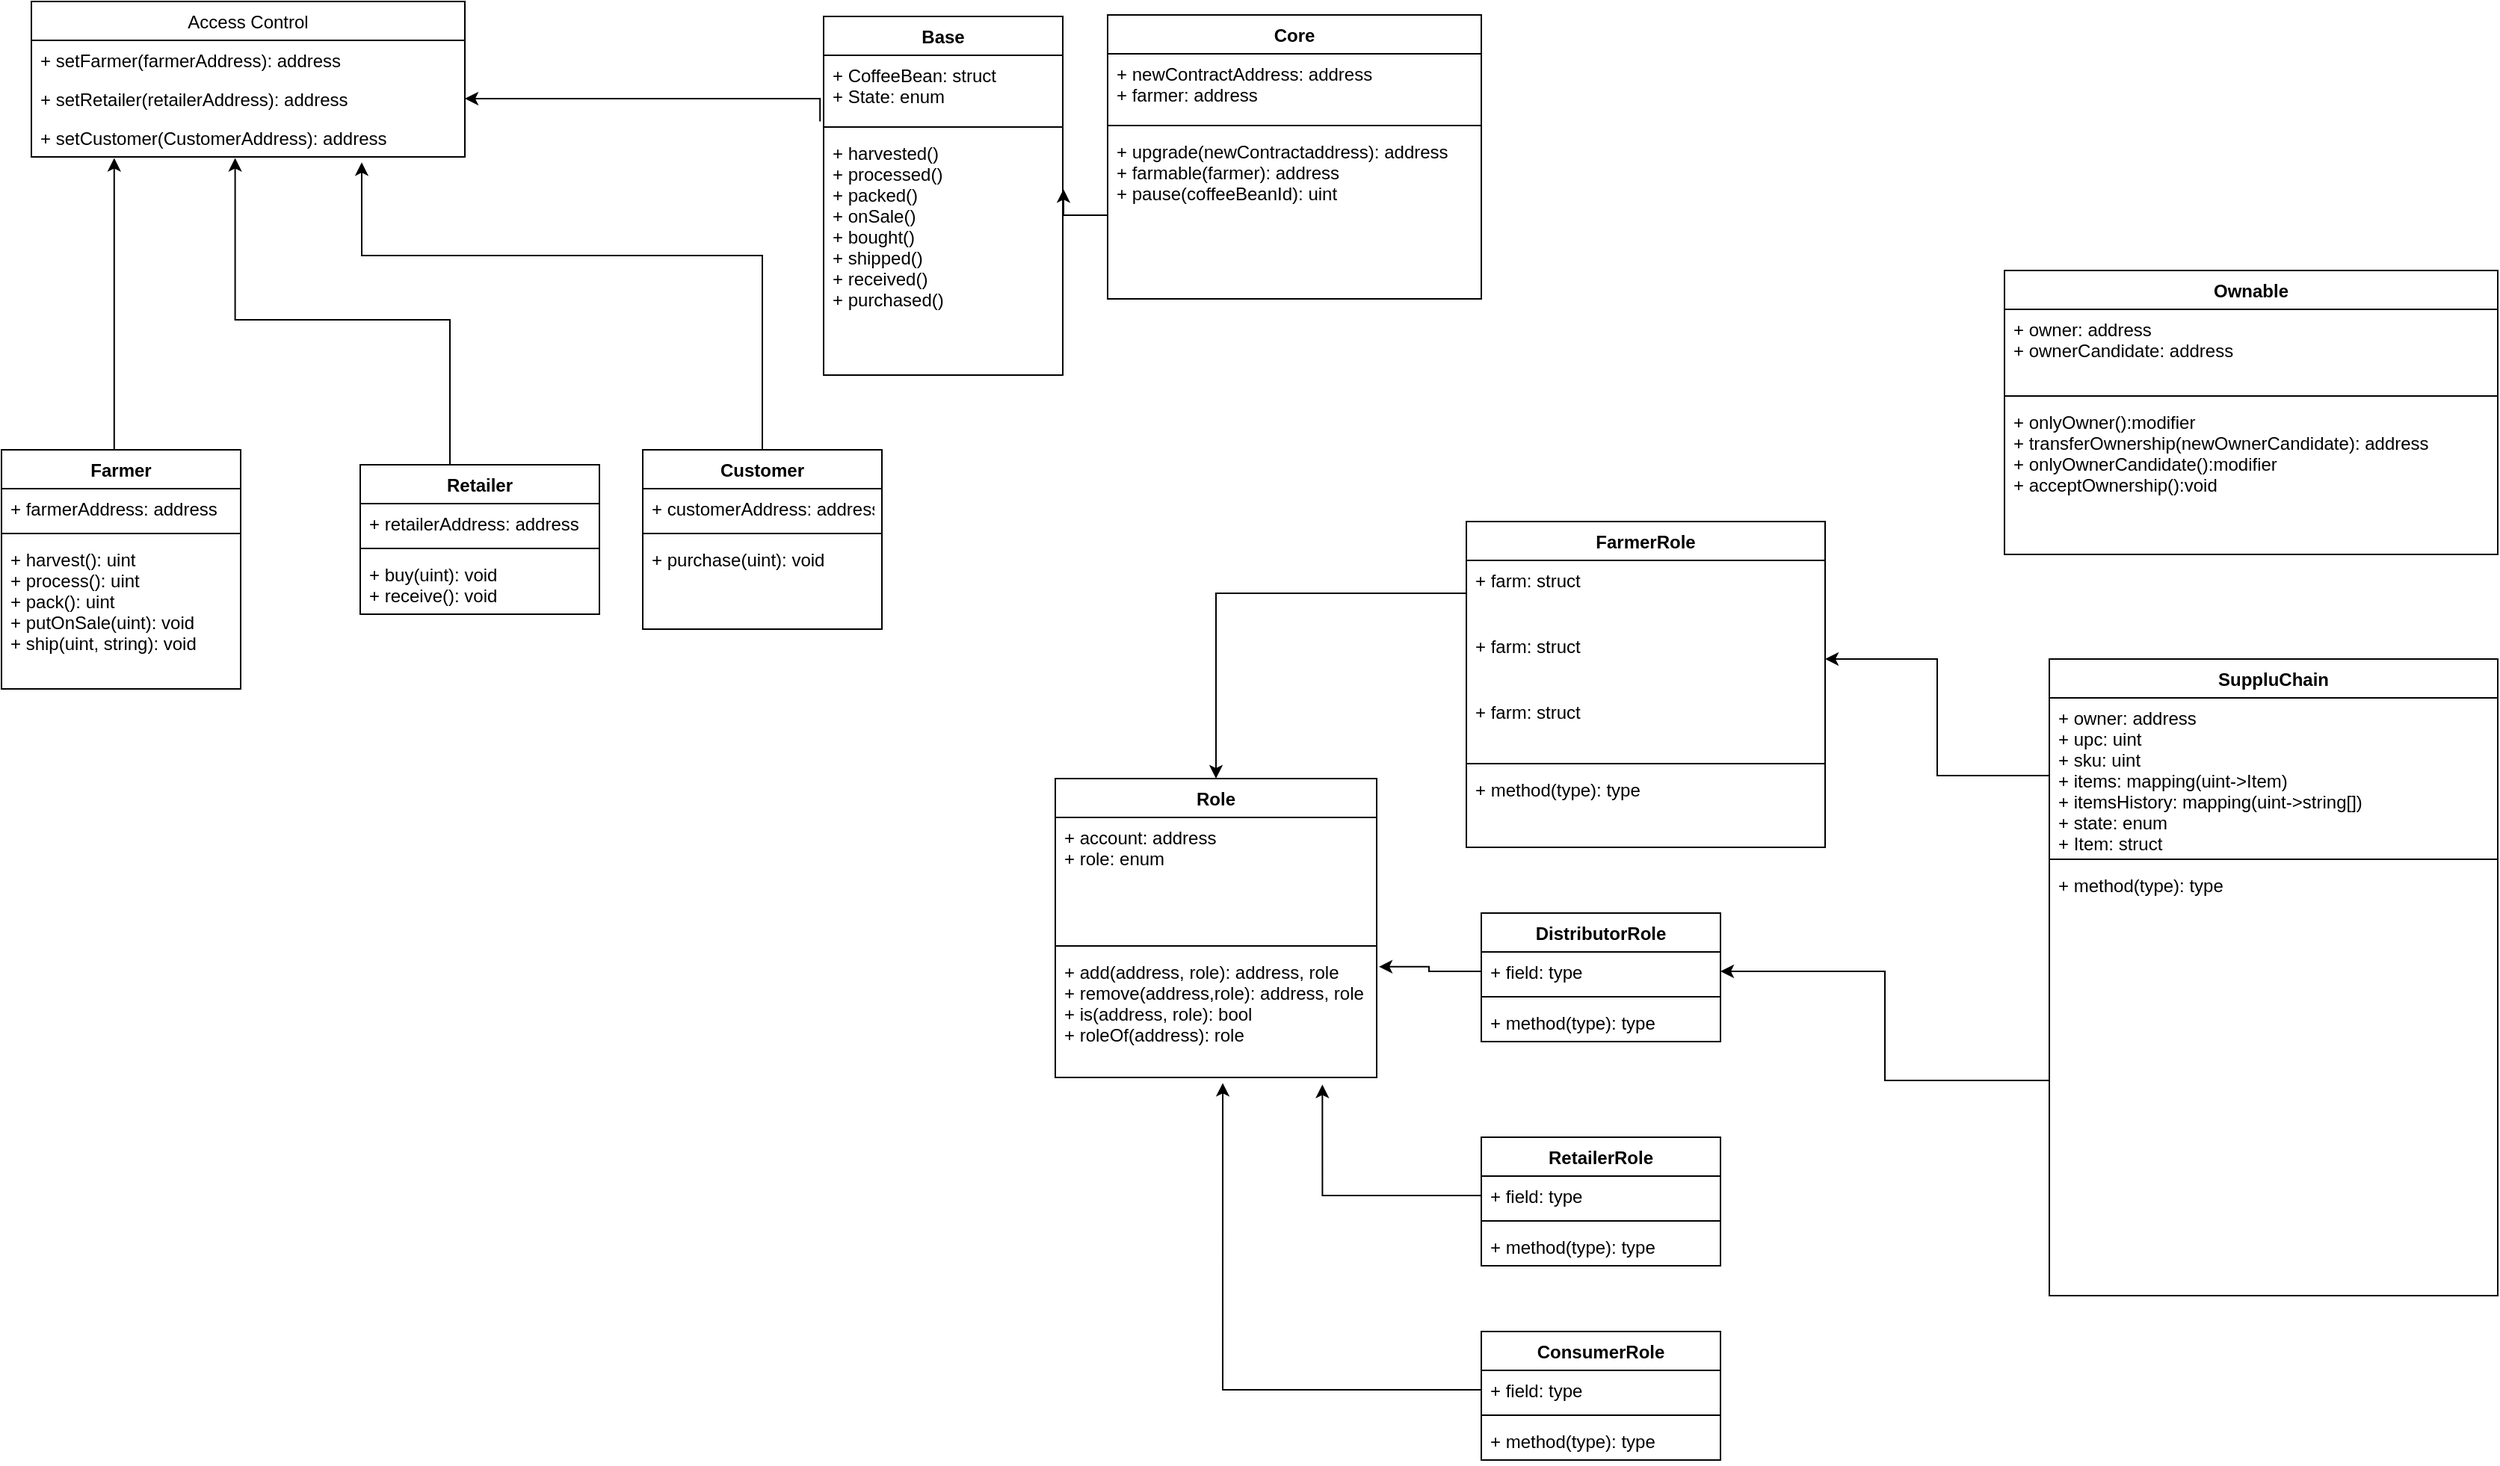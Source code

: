 <mxfile version="12.5.6" type="github">
  <diagram id="1-QwToqLwwmoLSdtNH_Y" name="Page-1">
    <mxGraphModel dx="1632" dy="437" grid="1" gridSize="10" guides="1" tooltips="1" connect="1" arrows="1" fold="1" page="1" pageScale="1" pageWidth="850" pageHeight="1100" math="0" shadow="0">
      <root>
        <mxCell id="0"/>
        <mxCell id="1" parent="0"/>
        <mxCell id="cZJW53DGWl8GTpxbofNE-18" value="Access Control" style="swimlane;fontStyle=0;childLayout=stackLayout;horizontal=1;startSize=26;fillColor=none;horizontalStack=0;resizeParent=1;resizeParentMax=0;resizeLast=0;collapsible=1;marginBottom=0;" parent="1" vertex="1">
          <mxGeometry x="-800" y="30" width="290" height="104" as="geometry"/>
        </mxCell>
        <mxCell id="cZJW53DGWl8GTpxbofNE-19" value="+ setFarmer(farmerAddress): address" style="text;strokeColor=none;fillColor=none;align=left;verticalAlign=top;spacingLeft=4;spacingRight=4;overflow=hidden;rotatable=0;points=[[0,0.5],[1,0.5]];portConstraint=eastwest;" parent="cZJW53DGWl8GTpxbofNE-18" vertex="1">
          <mxGeometry y="26" width="290" height="26" as="geometry"/>
        </mxCell>
        <mxCell id="cZJW53DGWl8GTpxbofNE-20" value="+ setRetailer(retailerAddress): address" style="text;strokeColor=none;fillColor=none;align=left;verticalAlign=top;spacingLeft=4;spacingRight=4;overflow=hidden;rotatable=0;points=[[0,0.5],[1,0.5]];portConstraint=eastwest;" parent="cZJW53DGWl8GTpxbofNE-18" vertex="1">
          <mxGeometry y="52" width="290" height="26" as="geometry"/>
        </mxCell>
        <mxCell id="cZJW53DGWl8GTpxbofNE-21" value="+ setCustomer(CustomerAddress): address" style="text;strokeColor=none;fillColor=none;align=left;verticalAlign=top;spacingLeft=4;spacingRight=4;overflow=hidden;rotatable=0;points=[[0,0.5],[1,0.5]];portConstraint=eastwest;" parent="cZJW53DGWl8GTpxbofNE-18" vertex="1">
          <mxGeometry y="78" width="290" height="26" as="geometry"/>
        </mxCell>
        <mxCell id="cZJW53DGWl8GTpxbofNE-37" style="edgeStyle=orthogonalEdgeStyle;rounded=0;orthogonalLoop=1;jettySize=auto;html=1;entryX=0.191;entryY=1.029;entryDx=0;entryDy=0;entryPerimeter=0;exitX=0.5;exitY=0;exitDx=0;exitDy=0;" parent="1" source="cZJW53DGWl8GTpxbofNE-38" target="cZJW53DGWl8GTpxbofNE-21" edge="1">
          <mxGeometry relative="1" as="geometry">
            <mxPoint x="-690" y="341" as="sourcePoint"/>
            <Array as="points">
              <mxPoint x="-740" y="341"/>
              <mxPoint x="-745" y="341"/>
            </Array>
          </mxGeometry>
        </mxCell>
        <mxCell id="cZJW53DGWl8GTpxbofNE-35" style="edgeStyle=orthogonalEdgeStyle;rounded=0;orthogonalLoop=1;jettySize=auto;html=1;exitX=0.5;exitY=0;exitDx=0;exitDy=0;entryX=0.47;entryY=1.029;entryDx=0;entryDy=0;entryPerimeter=0;" parent="1" source="cZJW53DGWl8GTpxbofNE-46" target="cZJW53DGWl8GTpxbofNE-21" edge="1">
          <mxGeometry relative="1" as="geometry">
            <mxPoint x="-449.824" y="352.059" as="sourcePoint"/>
            <Array as="points">
              <mxPoint x="-500" y="352"/>
              <mxPoint x="-520" y="352"/>
              <mxPoint x="-520" y="243"/>
              <mxPoint x="-664" y="243"/>
            </Array>
          </mxGeometry>
        </mxCell>
        <mxCell id="cZJW53DGWl8GTpxbofNE-38" value="Farmer" style="swimlane;fontStyle=1;align=center;verticalAlign=top;childLayout=stackLayout;horizontal=1;startSize=26;horizontalStack=0;resizeParent=1;resizeParentMax=0;resizeLast=0;collapsible=1;marginBottom=0;" parent="1" vertex="1">
          <mxGeometry x="-820" y="330" width="160" height="160" as="geometry"/>
        </mxCell>
        <mxCell id="cZJW53DGWl8GTpxbofNE-39" value="+ farmerAddress: address" style="text;strokeColor=none;fillColor=none;align=left;verticalAlign=top;spacingLeft=4;spacingRight=4;overflow=hidden;rotatable=0;points=[[0,0.5],[1,0.5]];portConstraint=eastwest;" parent="cZJW53DGWl8GTpxbofNE-38" vertex="1">
          <mxGeometry y="26" width="160" height="26" as="geometry"/>
        </mxCell>
        <mxCell id="cZJW53DGWl8GTpxbofNE-40" value="" style="line;strokeWidth=1;fillColor=none;align=left;verticalAlign=middle;spacingTop=-1;spacingLeft=3;spacingRight=3;rotatable=0;labelPosition=right;points=[];portConstraint=eastwest;" parent="cZJW53DGWl8GTpxbofNE-38" vertex="1">
          <mxGeometry y="52" width="160" height="8" as="geometry"/>
        </mxCell>
        <mxCell id="cZJW53DGWl8GTpxbofNE-41" value="+ harvest(): uint&#xa;+ process(): uint&#xa;+ pack(): uint&#xa;+ putOnSale(uint): void &#xa;+ ship(uint, string): void" style="text;strokeColor=none;fillColor=none;align=left;verticalAlign=top;spacingLeft=4;spacingRight=4;overflow=hidden;rotatable=0;points=[[0,0.5],[1,0.5]];portConstraint=eastwest;" parent="cZJW53DGWl8GTpxbofNE-38" vertex="1">
          <mxGeometry y="60" width="160" height="100" as="geometry"/>
        </mxCell>
        <mxCell id="cZJW53DGWl8GTpxbofNE-54" value="" style="edgeStyle=orthogonalEdgeStyle;rounded=0;orthogonalLoop=1;jettySize=auto;html=1;entryX=0.762;entryY=1.138;entryDx=0;entryDy=0;entryPerimeter=0;exitX=0.5;exitY=0;exitDx=0;exitDy=0;" parent="1" source="cZJW53DGWl8GTpxbofNE-42" target="cZJW53DGWl8GTpxbofNE-21" edge="1">
          <mxGeometry relative="1" as="geometry">
            <mxPoint x="-200" y="272.0" as="targetPoint"/>
            <Array as="points">
              <mxPoint x="-311" y="200"/>
              <mxPoint x="-579" y="200"/>
            </Array>
          </mxGeometry>
        </mxCell>
        <mxCell id="cZJW53DGWl8GTpxbofNE-42" value="Customer" style="swimlane;fontStyle=1;align=center;verticalAlign=top;childLayout=stackLayout;horizontal=1;startSize=26;horizontalStack=0;resizeParent=1;resizeParentMax=0;resizeLast=0;collapsible=1;marginBottom=0;" parent="1" vertex="1">
          <mxGeometry x="-391" y="330" width="160" height="120" as="geometry"/>
        </mxCell>
        <mxCell id="cZJW53DGWl8GTpxbofNE-43" value="+ customerAddress: address" style="text;strokeColor=none;fillColor=none;align=left;verticalAlign=top;spacingLeft=4;spacingRight=4;overflow=hidden;rotatable=0;points=[[0,0.5],[1,0.5]];portConstraint=eastwest;" parent="cZJW53DGWl8GTpxbofNE-42" vertex="1">
          <mxGeometry y="26" width="160" height="26" as="geometry"/>
        </mxCell>
        <mxCell id="cZJW53DGWl8GTpxbofNE-44" value="" style="line;strokeWidth=1;fillColor=none;align=left;verticalAlign=middle;spacingTop=-1;spacingLeft=3;spacingRight=3;rotatable=0;labelPosition=right;points=[];portConstraint=eastwest;" parent="cZJW53DGWl8GTpxbofNE-42" vertex="1">
          <mxGeometry y="52" width="160" height="8" as="geometry"/>
        </mxCell>
        <mxCell id="cZJW53DGWl8GTpxbofNE-45" value="+ purchase(uint): void" style="text;strokeColor=none;fillColor=none;align=left;verticalAlign=top;spacingLeft=4;spacingRight=4;overflow=hidden;rotatable=0;points=[[0,0.5],[1,0.5]];portConstraint=eastwest;" parent="cZJW53DGWl8GTpxbofNE-42" vertex="1">
          <mxGeometry y="60" width="160" height="60" as="geometry"/>
        </mxCell>
        <mxCell id="cZJW53DGWl8GTpxbofNE-46" value="Retailer" style="swimlane;fontStyle=1;align=center;verticalAlign=top;childLayout=stackLayout;horizontal=1;startSize=26;horizontalStack=0;resizeParent=1;resizeParentMax=0;resizeLast=0;collapsible=1;marginBottom=0;" parent="1" vertex="1">
          <mxGeometry x="-580" y="340" width="160" height="100" as="geometry"/>
        </mxCell>
        <mxCell id="cZJW53DGWl8GTpxbofNE-47" value="+ retailerAddress: address" style="text;strokeColor=none;fillColor=none;align=left;verticalAlign=top;spacingLeft=4;spacingRight=4;overflow=hidden;rotatable=0;points=[[0,0.5],[1,0.5]];portConstraint=eastwest;" parent="cZJW53DGWl8GTpxbofNE-46" vertex="1">
          <mxGeometry y="26" width="160" height="26" as="geometry"/>
        </mxCell>
        <mxCell id="cZJW53DGWl8GTpxbofNE-48" value="" style="line;strokeWidth=1;fillColor=none;align=left;verticalAlign=middle;spacingTop=-1;spacingLeft=3;spacingRight=3;rotatable=0;labelPosition=right;points=[];portConstraint=eastwest;" parent="cZJW53DGWl8GTpxbofNE-46" vertex="1">
          <mxGeometry y="52" width="160" height="8" as="geometry"/>
        </mxCell>
        <mxCell id="cZJW53DGWl8GTpxbofNE-49" value="+ buy(uint): void&#xa;+ receive(): void" style="text;strokeColor=none;fillColor=none;align=left;verticalAlign=top;spacingLeft=4;spacingRight=4;overflow=hidden;rotatable=0;points=[[0,0.5],[1,0.5]];portConstraint=eastwest;" parent="cZJW53DGWl8GTpxbofNE-46" vertex="1">
          <mxGeometry y="60" width="160" height="40" as="geometry"/>
        </mxCell>
        <mxCell id="cZJW53DGWl8GTpxbofNE-55" value="Base" style="swimlane;fontStyle=1;align=center;verticalAlign=top;childLayout=stackLayout;horizontal=1;startSize=26;horizontalStack=0;resizeParent=1;resizeParentMax=0;resizeLast=0;collapsible=1;marginBottom=0;" parent="1" vertex="1">
          <mxGeometry x="-270" y="40" width="160" height="240" as="geometry"/>
        </mxCell>
        <mxCell id="cZJW53DGWl8GTpxbofNE-56" value="+ CoffeeBean: struct&#xa;+ State: enum" style="text;strokeColor=none;fillColor=none;align=left;verticalAlign=top;spacingLeft=4;spacingRight=4;overflow=hidden;rotatable=0;points=[[0,0.5],[1,0.5]];portConstraint=eastwest;" parent="cZJW53DGWl8GTpxbofNE-55" vertex="1">
          <mxGeometry y="26" width="160" height="44" as="geometry"/>
        </mxCell>
        <mxCell id="cZJW53DGWl8GTpxbofNE-57" value="" style="line;strokeWidth=1;fillColor=none;align=left;verticalAlign=middle;spacingTop=-1;spacingLeft=3;spacingRight=3;rotatable=0;labelPosition=right;points=[];portConstraint=eastwest;" parent="cZJW53DGWl8GTpxbofNE-55" vertex="1">
          <mxGeometry y="70" width="160" height="8" as="geometry"/>
        </mxCell>
        <mxCell id="cZJW53DGWl8GTpxbofNE-58" value="+ harvested()&#xa;+ processed()&#xa;+ packed()&#xa;+ onSale()&#xa;+ bought()&#xa;+ shipped()&#xa;+ received()&#xa;+ purchased()" style="text;strokeColor=none;fillColor=none;align=left;verticalAlign=top;spacingLeft=4;spacingRight=4;overflow=hidden;rotatable=0;points=[[0,0.5],[1,0.5]];portConstraint=eastwest;" parent="cZJW53DGWl8GTpxbofNE-55" vertex="1">
          <mxGeometry y="78" width="160" height="162" as="geometry"/>
        </mxCell>
        <mxCell id="cZJW53DGWl8GTpxbofNE-59" value="Core" style="swimlane;fontStyle=1;align=center;verticalAlign=top;childLayout=stackLayout;horizontal=1;startSize=26;horizontalStack=0;resizeParent=1;resizeParentMax=0;resizeLast=0;collapsible=1;marginBottom=0;" parent="1" vertex="1">
          <mxGeometry x="-80" y="39" width="250" height="190" as="geometry"/>
        </mxCell>
        <mxCell id="cZJW53DGWl8GTpxbofNE-60" value="+ newContractAddress: address&#xa;+ farmer: address" style="text;strokeColor=none;fillColor=none;align=left;verticalAlign=top;spacingLeft=4;spacingRight=4;overflow=hidden;rotatable=0;points=[[0,0.5],[1,0.5]];portConstraint=eastwest;" parent="cZJW53DGWl8GTpxbofNE-59" vertex="1">
          <mxGeometry y="26" width="250" height="44" as="geometry"/>
        </mxCell>
        <mxCell id="cZJW53DGWl8GTpxbofNE-61" value="" style="line;strokeWidth=1;fillColor=none;align=left;verticalAlign=middle;spacingTop=-1;spacingLeft=3;spacingRight=3;rotatable=0;labelPosition=right;points=[];portConstraint=eastwest;" parent="cZJW53DGWl8GTpxbofNE-59" vertex="1">
          <mxGeometry y="70" width="250" height="8" as="geometry"/>
        </mxCell>
        <mxCell id="cZJW53DGWl8GTpxbofNE-62" value="+ upgrade(newContractaddress): address&#xa;+ farmable(farmer): address&#xa;+ pause(coffeeBeanId): uint" style="text;strokeColor=none;fillColor=none;align=left;verticalAlign=top;spacingLeft=4;spacingRight=4;overflow=hidden;rotatable=0;points=[[0,0.5],[1,0.5]];portConstraint=eastwest;" parent="cZJW53DGWl8GTpxbofNE-59" vertex="1">
          <mxGeometry y="78" width="250" height="112" as="geometry"/>
        </mxCell>
        <mxCell id="cZJW53DGWl8GTpxbofNE-64" style="edgeStyle=orthogonalEdgeStyle;rounded=0;orthogonalLoop=1;jettySize=auto;html=1;exitX=-0.015;exitY=1.005;exitDx=0;exitDy=0;entryX=1;entryY=0.5;entryDx=0;entryDy=0;exitPerimeter=0;" parent="1" source="cZJW53DGWl8GTpxbofNE-56" target="cZJW53DGWl8GTpxbofNE-20" edge="1">
          <mxGeometry relative="1" as="geometry">
            <Array as="points">
              <mxPoint x="-272" y="95"/>
            </Array>
          </mxGeometry>
        </mxCell>
        <mxCell id="cZJW53DGWl8GTpxbofNE-67" style="edgeStyle=orthogonalEdgeStyle;rounded=0;orthogonalLoop=1;jettySize=auto;html=1;exitX=0;exitY=0.5;exitDx=0;exitDy=0;entryX=1.003;entryY=0.232;entryDx=0;entryDy=0;entryPerimeter=0;" parent="1" source="cZJW53DGWl8GTpxbofNE-62" target="cZJW53DGWl8GTpxbofNE-58" edge="1">
          <mxGeometry relative="1" as="geometry"/>
        </mxCell>
        <mxCell id="cZJW53DGWl8GTpxbofNE-68" value="SuppluChain" style="swimlane;fontStyle=1;align=center;verticalAlign=top;childLayout=stackLayout;horizontal=1;startSize=26;horizontalStack=0;resizeParent=1;resizeParentMax=0;resizeLast=0;collapsible=1;marginBottom=0;" parent="1" vertex="1">
          <mxGeometry x="550" y="470" width="300" height="426" as="geometry"/>
        </mxCell>
        <mxCell id="cZJW53DGWl8GTpxbofNE-69" value="+ owner: address&#xa;+ upc: uint&#xa;+ sku: uint&#xa;+ items: mapping(uint-&gt;Item)&#xa;+ itemsHistory: mapping(uint-&gt;string[])&#xa;+ state: enum&#xa;+ Item: struct" style="text;strokeColor=none;fillColor=none;align=left;verticalAlign=top;spacingLeft=4;spacingRight=4;overflow=hidden;rotatable=0;points=[[0,0.5],[1,0.5]];portConstraint=eastwest;" parent="cZJW53DGWl8GTpxbofNE-68" vertex="1">
          <mxGeometry y="26" width="300" height="104" as="geometry"/>
        </mxCell>
        <mxCell id="cZJW53DGWl8GTpxbofNE-70" value="" style="line;strokeWidth=1;fillColor=none;align=left;verticalAlign=middle;spacingTop=-1;spacingLeft=3;spacingRight=3;rotatable=0;labelPosition=right;points=[];portConstraint=eastwest;" parent="cZJW53DGWl8GTpxbofNE-68" vertex="1">
          <mxGeometry y="130" width="300" height="8" as="geometry"/>
        </mxCell>
        <mxCell id="cZJW53DGWl8GTpxbofNE-71" value="+ method(type): type" style="text;strokeColor=none;fillColor=none;align=left;verticalAlign=top;spacingLeft=4;spacingRight=4;overflow=hidden;rotatable=0;points=[[0,0.5],[1,0.5]];portConstraint=eastwest;" parent="cZJW53DGWl8GTpxbofNE-68" vertex="1">
          <mxGeometry y="138" width="300" height="288" as="geometry"/>
        </mxCell>
        <mxCell id="cZJW53DGWl8GTpxbofNE-72" value="Ownable" style="swimlane;fontStyle=1;align=center;verticalAlign=top;childLayout=stackLayout;horizontal=1;startSize=26;horizontalStack=0;resizeParent=1;resizeParentMax=0;resizeLast=0;collapsible=1;marginBottom=0;" parent="1" vertex="1">
          <mxGeometry x="520" y="210" width="330" height="190" as="geometry"/>
        </mxCell>
        <mxCell id="cZJW53DGWl8GTpxbofNE-73" value="+ owner: address&#xa;+ ownerCandidate: address" style="text;strokeColor=none;fillColor=none;align=left;verticalAlign=top;spacingLeft=4;spacingRight=4;overflow=hidden;rotatable=0;points=[[0,0.5],[1,0.5]];portConstraint=eastwest;" parent="cZJW53DGWl8GTpxbofNE-72" vertex="1">
          <mxGeometry y="26" width="330" height="54" as="geometry"/>
        </mxCell>
        <mxCell id="cZJW53DGWl8GTpxbofNE-74" value="" style="line;strokeWidth=1;fillColor=none;align=left;verticalAlign=middle;spacingTop=-1;spacingLeft=3;spacingRight=3;rotatable=0;labelPosition=right;points=[];portConstraint=eastwest;" parent="cZJW53DGWl8GTpxbofNE-72" vertex="1">
          <mxGeometry y="80" width="330" height="8" as="geometry"/>
        </mxCell>
        <mxCell id="cZJW53DGWl8GTpxbofNE-75" value="+ onlyOwner():modifier&#xa;+ transferOwnership(newOwnerCandidate): address&#xa;+ onlyOwnerCandidate():modifier&#xa;+ acceptOwnership():void" style="text;strokeColor=none;fillColor=none;align=left;verticalAlign=top;spacingLeft=4;spacingRight=4;overflow=hidden;rotatable=0;points=[[0,0.5],[1,0.5]];portConstraint=eastwest;" parent="cZJW53DGWl8GTpxbofNE-72" vertex="1">
          <mxGeometry y="88" width="330" height="102" as="geometry"/>
        </mxCell>
        <mxCell id="cZJW53DGWl8GTpxbofNE-76" value="FarmerRole" style="swimlane;fontStyle=1;align=center;verticalAlign=top;childLayout=stackLayout;horizontal=1;startSize=26;horizontalStack=0;resizeParent=1;resizeParentMax=0;resizeLast=0;collapsible=1;marginBottom=0;" parent="1" vertex="1">
          <mxGeometry x="160" y="378" width="240" height="218" as="geometry"/>
        </mxCell>
        <mxCell id="rFHjo2UkezKKDb8SPABH-2" value="+ farm: struct" style="text;strokeColor=none;fillColor=none;align=left;verticalAlign=top;spacingLeft=4;spacingRight=4;overflow=hidden;rotatable=0;points=[[0,0.5],[1,0.5]];portConstraint=eastwest;" parent="cZJW53DGWl8GTpxbofNE-76" vertex="1">
          <mxGeometry y="26" width="240" height="44" as="geometry"/>
        </mxCell>
        <mxCell id="rFHjo2UkezKKDb8SPABH-1" value="+ farm: struct" style="text;strokeColor=none;fillColor=none;align=left;verticalAlign=top;spacingLeft=4;spacingRight=4;overflow=hidden;rotatable=0;points=[[0,0.5],[1,0.5]];portConstraint=eastwest;" parent="cZJW53DGWl8GTpxbofNE-76" vertex="1">
          <mxGeometry y="70" width="240" height="44" as="geometry"/>
        </mxCell>
        <mxCell id="cZJW53DGWl8GTpxbofNE-77" value="+ farm: struct" style="text;strokeColor=none;fillColor=none;align=left;verticalAlign=top;spacingLeft=4;spacingRight=4;overflow=hidden;rotatable=0;points=[[0,0.5],[1,0.5]];portConstraint=eastwest;" parent="cZJW53DGWl8GTpxbofNE-76" vertex="1">
          <mxGeometry y="114" width="240" height="44" as="geometry"/>
        </mxCell>
        <mxCell id="cZJW53DGWl8GTpxbofNE-78" value="" style="line;strokeWidth=1;fillColor=none;align=left;verticalAlign=middle;spacingTop=-1;spacingLeft=3;spacingRight=3;rotatable=0;labelPosition=right;points=[];portConstraint=eastwest;" parent="cZJW53DGWl8GTpxbofNE-76" vertex="1">
          <mxGeometry y="158" width="240" height="8" as="geometry"/>
        </mxCell>
        <mxCell id="cZJW53DGWl8GTpxbofNE-79" value="+ method(type): type" style="text;strokeColor=none;fillColor=none;align=left;verticalAlign=top;spacingLeft=4;spacingRight=4;overflow=hidden;rotatable=0;points=[[0,0.5],[1,0.5]];portConstraint=eastwest;" parent="cZJW53DGWl8GTpxbofNE-76" vertex="1">
          <mxGeometry y="166" width="240" height="52" as="geometry"/>
        </mxCell>
        <mxCell id="cZJW53DGWl8GTpxbofNE-80" value="DistributorRole" style="swimlane;fontStyle=1;align=center;verticalAlign=top;childLayout=stackLayout;horizontal=1;startSize=26;horizontalStack=0;resizeParent=1;resizeParentMax=0;resizeLast=0;collapsible=1;marginBottom=0;" parent="1" vertex="1">
          <mxGeometry x="170" y="640" width="160" height="86" as="geometry"/>
        </mxCell>
        <mxCell id="cZJW53DGWl8GTpxbofNE-81" value="+ field: type" style="text;strokeColor=none;fillColor=none;align=left;verticalAlign=top;spacingLeft=4;spacingRight=4;overflow=hidden;rotatable=0;points=[[0,0.5],[1,0.5]];portConstraint=eastwest;" parent="cZJW53DGWl8GTpxbofNE-80" vertex="1">
          <mxGeometry y="26" width="160" height="26" as="geometry"/>
        </mxCell>
        <mxCell id="cZJW53DGWl8GTpxbofNE-82" value="" style="line;strokeWidth=1;fillColor=none;align=left;verticalAlign=middle;spacingTop=-1;spacingLeft=3;spacingRight=3;rotatable=0;labelPosition=right;points=[];portConstraint=eastwest;" parent="cZJW53DGWl8GTpxbofNE-80" vertex="1">
          <mxGeometry y="52" width="160" height="8" as="geometry"/>
        </mxCell>
        <mxCell id="cZJW53DGWl8GTpxbofNE-83" value="+ method(type): type" style="text;strokeColor=none;fillColor=none;align=left;verticalAlign=top;spacingLeft=4;spacingRight=4;overflow=hidden;rotatable=0;points=[[0,0.5],[1,0.5]];portConstraint=eastwest;" parent="cZJW53DGWl8GTpxbofNE-80" vertex="1">
          <mxGeometry y="60" width="160" height="26" as="geometry"/>
        </mxCell>
        <mxCell id="cZJW53DGWl8GTpxbofNE-84" value="RetailerRole" style="swimlane;fontStyle=1;align=center;verticalAlign=top;childLayout=stackLayout;horizontal=1;startSize=26;horizontalStack=0;resizeParent=1;resizeParentMax=0;resizeLast=0;collapsible=1;marginBottom=0;" parent="1" vertex="1">
          <mxGeometry x="170" y="790" width="160" height="86" as="geometry"/>
        </mxCell>
        <mxCell id="cZJW53DGWl8GTpxbofNE-85" value="+ field: type" style="text;strokeColor=none;fillColor=none;align=left;verticalAlign=top;spacingLeft=4;spacingRight=4;overflow=hidden;rotatable=0;points=[[0,0.5],[1,0.5]];portConstraint=eastwest;" parent="cZJW53DGWl8GTpxbofNE-84" vertex="1">
          <mxGeometry y="26" width="160" height="26" as="geometry"/>
        </mxCell>
        <mxCell id="cZJW53DGWl8GTpxbofNE-86" value="" style="line;strokeWidth=1;fillColor=none;align=left;verticalAlign=middle;spacingTop=-1;spacingLeft=3;spacingRight=3;rotatable=0;labelPosition=right;points=[];portConstraint=eastwest;" parent="cZJW53DGWl8GTpxbofNE-84" vertex="1">
          <mxGeometry y="52" width="160" height="8" as="geometry"/>
        </mxCell>
        <mxCell id="cZJW53DGWl8GTpxbofNE-87" value="+ method(type): type" style="text;strokeColor=none;fillColor=none;align=left;verticalAlign=top;spacingLeft=4;spacingRight=4;overflow=hidden;rotatable=0;points=[[0,0.5],[1,0.5]];portConstraint=eastwest;" parent="cZJW53DGWl8GTpxbofNE-84" vertex="1">
          <mxGeometry y="60" width="160" height="26" as="geometry"/>
        </mxCell>
        <mxCell id="cZJW53DGWl8GTpxbofNE-88" value="ConsumerRole" style="swimlane;fontStyle=1;align=center;verticalAlign=top;childLayout=stackLayout;horizontal=1;startSize=26;horizontalStack=0;resizeParent=1;resizeParentMax=0;resizeLast=0;collapsible=1;marginBottom=0;" parent="1" vertex="1">
          <mxGeometry x="170" y="920" width="160" height="86" as="geometry"/>
        </mxCell>
        <mxCell id="cZJW53DGWl8GTpxbofNE-89" value="+ field: type" style="text;strokeColor=none;fillColor=none;align=left;verticalAlign=top;spacingLeft=4;spacingRight=4;overflow=hidden;rotatable=0;points=[[0,0.5],[1,0.5]];portConstraint=eastwest;" parent="cZJW53DGWl8GTpxbofNE-88" vertex="1">
          <mxGeometry y="26" width="160" height="26" as="geometry"/>
        </mxCell>
        <mxCell id="cZJW53DGWl8GTpxbofNE-90" value="" style="line;strokeWidth=1;fillColor=none;align=left;verticalAlign=middle;spacingTop=-1;spacingLeft=3;spacingRight=3;rotatable=0;labelPosition=right;points=[];portConstraint=eastwest;" parent="cZJW53DGWl8GTpxbofNE-88" vertex="1">
          <mxGeometry y="52" width="160" height="8" as="geometry"/>
        </mxCell>
        <mxCell id="cZJW53DGWl8GTpxbofNE-91" value="+ method(type): type" style="text;strokeColor=none;fillColor=none;align=left;verticalAlign=top;spacingLeft=4;spacingRight=4;overflow=hidden;rotatable=0;points=[[0,0.5],[1,0.5]];portConstraint=eastwest;" parent="cZJW53DGWl8GTpxbofNE-88" vertex="1">
          <mxGeometry y="60" width="160" height="26" as="geometry"/>
        </mxCell>
        <mxCell id="cZJW53DGWl8GTpxbofNE-92" value="Role" style="swimlane;fontStyle=1;align=center;verticalAlign=top;childLayout=stackLayout;horizontal=1;startSize=26;horizontalStack=0;resizeParent=1;resizeParentMax=0;resizeLast=0;collapsible=1;marginBottom=0;" parent="1" vertex="1">
          <mxGeometry x="-115" y="550" width="215" height="200" as="geometry"/>
        </mxCell>
        <mxCell id="cZJW53DGWl8GTpxbofNE-93" value="+ account: address&#xa;+ role: enum" style="text;strokeColor=none;fillColor=none;align=left;verticalAlign=top;spacingLeft=4;spacingRight=4;overflow=hidden;rotatable=0;points=[[0,0.5],[1,0.5]];portConstraint=eastwest;" parent="cZJW53DGWl8GTpxbofNE-92" vertex="1">
          <mxGeometry y="26" width="215" height="82" as="geometry"/>
        </mxCell>
        <mxCell id="cZJW53DGWl8GTpxbofNE-94" value="" style="line;strokeWidth=1;fillColor=none;align=left;verticalAlign=middle;spacingTop=-1;spacingLeft=3;spacingRight=3;rotatable=0;labelPosition=right;points=[];portConstraint=eastwest;" parent="cZJW53DGWl8GTpxbofNE-92" vertex="1">
          <mxGeometry y="108" width="215" height="8" as="geometry"/>
        </mxCell>
        <mxCell id="cZJW53DGWl8GTpxbofNE-95" value="+ add(address, role): address, role&#xa;+ remove(address,role): address, role&#xa;+ is(address, role): bool&#xa;+ roleOf(address): role" style="text;strokeColor=none;fillColor=none;align=left;verticalAlign=top;spacingLeft=4;spacingRight=4;overflow=hidden;rotatable=0;points=[[0,0.5],[1,0.5]];portConstraint=eastwest;" parent="cZJW53DGWl8GTpxbofNE-92" vertex="1">
          <mxGeometry y="116" width="215" height="84" as="geometry"/>
        </mxCell>
        <mxCell id="rFHjo2UkezKKDb8SPABH-3" style="edgeStyle=orthogonalEdgeStyle;rounded=0;orthogonalLoop=1;jettySize=auto;html=1;entryX=0.5;entryY=0;entryDx=0;entryDy=0;" parent="1" source="rFHjo2UkezKKDb8SPABH-2" target="cZJW53DGWl8GTpxbofNE-92" edge="1">
          <mxGeometry relative="1" as="geometry"/>
        </mxCell>
        <mxCell id="rFHjo2UkezKKDb8SPABH-4" style="edgeStyle=orthogonalEdgeStyle;rounded=0;orthogonalLoop=1;jettySize=auto;html=1;exitX=0;exitY=0.5;exitDx=0;exitDy=0;entryX=1.007;entryY=0.118;entryDx=0;entryDy=0;entryPerimeter=0;" parent="1" source="cZJW53DGWl8GTpxbofNE-81" target="cZJW53DGWl8GTpxbofNE-95" edge="1">
          <mxGeometry relative="1" as="geometry"/>
        </mxCell>
        <mxCell id="rFHjo2UkezKKDb8SPABH-5" style="edgeStyle=orthogonalEdgeStyle;rounded=0;orthogonalLoop=1;jettySize=auto;html=1;exitX=0;exitY=0.5;exitDx=0;exitDy=0;entryX=0.831;entryY=1.057;entryDx=0;entryDy=0;entryPerimeter=0;" parent="1" source="cZJW53DGWl8GTpxbofNE-85" target="cZJW53DGWl8GTpxbofNE-95" edge="1">
          <mxGeometry relative="1" as="geometry">
            <Array as="points">
              <mxPoint x="64" y="829"/>
            </Array>
          </mxGeometry>
        </mxCell>
        <mxCell id="rFHjo2UkezKKDb8SPABH-6" style="edgeStyle=orthogonalEdgeStyle;rounded=0;orthogonalLoop=1;jettySize=auto;html=1;exitX=0;exitY=0.5;exitDx=0;exitDy=0;entryX=0.521;entryY=1.044;entryDx=0;entryDy=0;entryPerimeter=0;" parent="1" source="cZJW53DGWl8GTpxbofNE-89" target="cZJW53DGWl8GTpxbofNE-95" edge="1">
          <mxGeometry relative="1" as="geometry">
            <Array as="points">
              <mxPoint x="-3" y="959"/>
            </Array>
          </mxGeometry>
        </mxCell>
        <mxCell id="rFHjo2UkezKKDb8SPABH-7" style="edgeStyle=orthogonalEdgeStyle;rounded=0;orthogonalLoop=1;jettySize=auto;html=1;exitX=0;exitY=0.5;exitDx=0;exitDy=0;entryX=1;entryY=0.5;entryDx=0;entryDy=0;" parent="1" source="cZJW53DGWl8GTpxbofNE-69" target="rFHjo2UkezKKDb8SPABH-1" edge="1">
          <mxGeometry relative="1" as="geometry"/>
        </mxCell>
        <mxCell id="rFHjo2UkezKKDb8SPABH-8" style="edgeStyle=orthogonalEdgeStyle;rounded=0;orthogonalLoop=1;jettySize=auto;html=1;exitX=0;exitY=0.5;exitDx=0;exitDy=0;entryX=1;entryY=0.5;entryDx=0;entryDy=0;" parent="1" source="cZJW53DGWl8GTpxbofNE-71" target="cZJW53DGWl8GTpxbofNE-81" edge="1">
          <mxGeometry relative="1" as="geometry"/>
        </mxCell>
      </root>
    </mxGraphModel>
  </diagram>
</mxfile>
